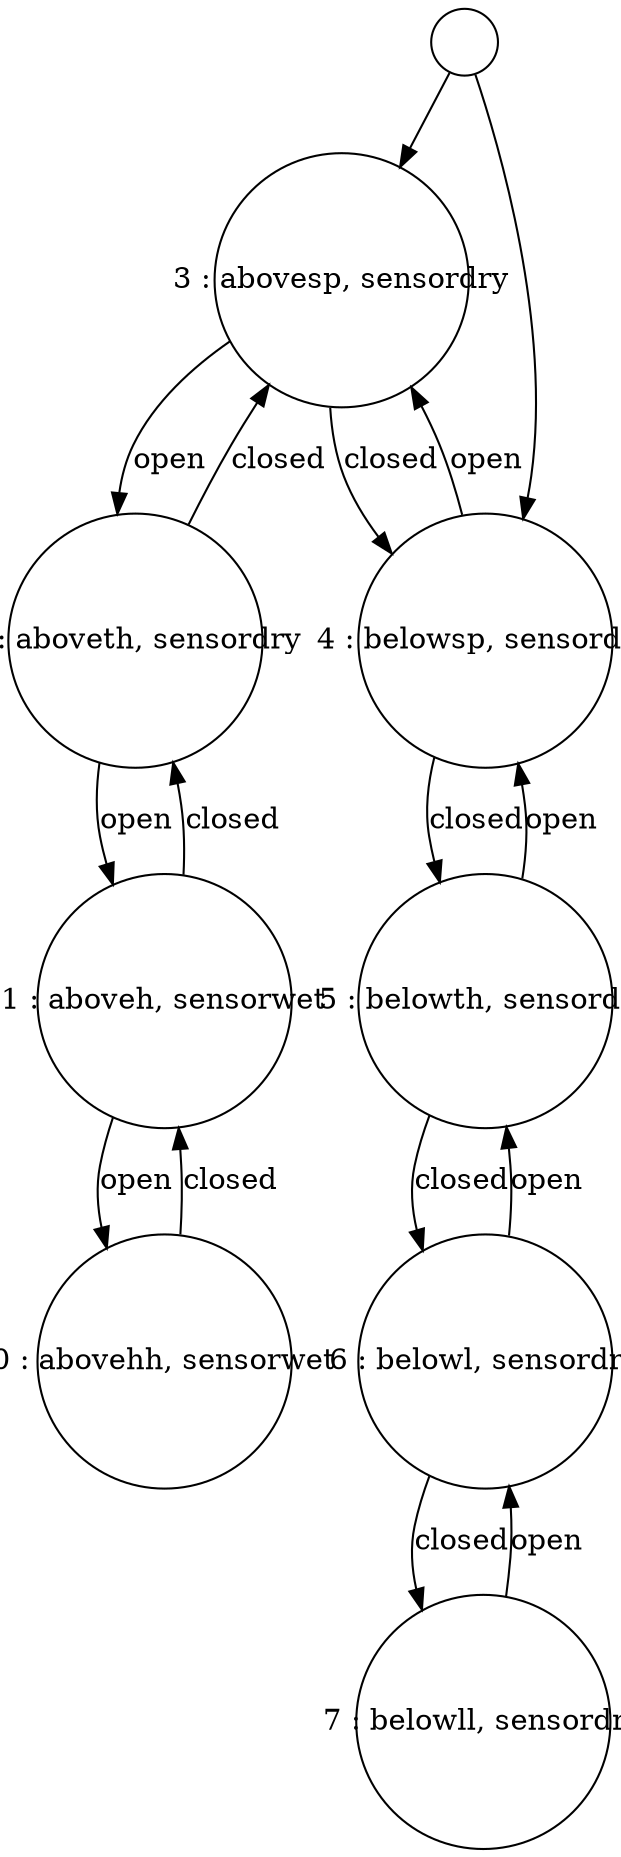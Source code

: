 # generated file
# command: dot -Tpng <filename> > filename.png
digraph Automaton {
    init [shape = circle, width=0.1, height=0.1, label=" "];
    node [fixedsize=true, width=1.7, height=1.7];
    0 [label = "0 : abovehh, sensorwet"] [shape=circle];
    1 [label = "1 : aboveh, sensorwet"] [shape=circle];
    2 [label = "2 : aboveth, sensordry"] [shape=circle];
    3 [label = "3 : abovesp, sensordry"] [shape=circle];
    init -> 3;
    4 [label = "4 : belowsp, sensordry"] [shape=circle];
    init -> 4;
    5 [label = "5 : belowth, sensordry"] [shape=circle];
    6 [label = "6 : belowl, sensordry"] [shape=circle];
    7 [label = "7 : belowll, sensordry"] [shape=circle];
    0 -> 1 [label = "closed"];
    1 -> 0 [label = "open"];
    1 -> 2 [label = "closed"];
    2 -> 1 [label = "open"];
    2 -> 3 [label = "closed"];
    3 -> 2 [label = "open"];
    3 -> 4 [label = "closed"];
    4 -> 3 [label = "open"];
    4 -> 5 [label = "closed"];
    5 -> 4 [label = "open"];
    5 -> 6 [label = "closed"];
    6 -> 5 [label = "open"];
    6 -> 7 [label = "closed"];
    7 -> 6 [label = "open"];
}
